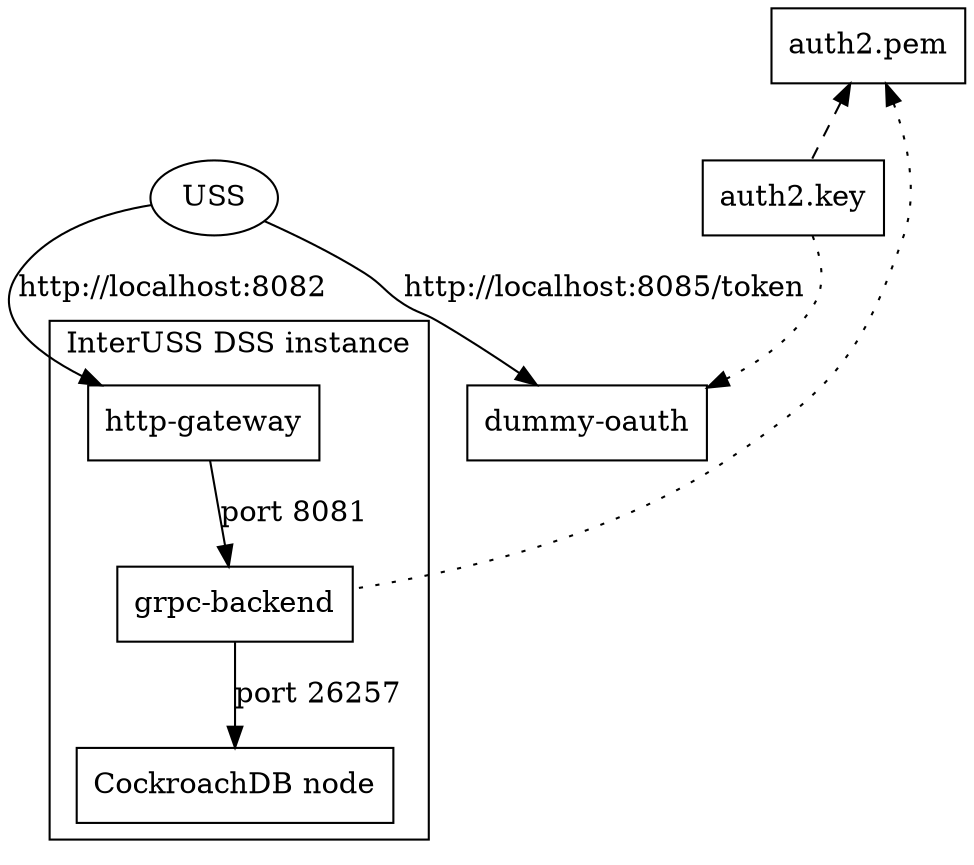// To render:
//   dot -Tpng -ogenerated/run_locally_architecture.png run_locally_architecture.gv
digraph G {
  node [shape=box];
  USS [shape=oval];
  OAuth [label="dummy-oauth"];
  HTTPSGateway [label="http-gateway"];
  gRPCBackend [label="grpc-backend"];
  CRDB [label="CockroachDB node"];
  PrivateKey [label="auth2.key"];
  PublicKey [label="auth2.pem"];
  PrivateKey -> OAuth [style=dotted];
  PublicKey -> PrivateKey [style=dashed,dir=back];
  subgraph cluster_0 {
    label="InterUSS DSS instance";
    HTTPSGateway -> gRPCBackend [label="port 8081"];
    gRPCBackend -> CRDB [label="port 26257"];
  }
  USS -> HTTPSGateway [label="http://localhost:8082    "];
  USS -> OAuth [label="http://localhost:8085/token"];
  PublicKey -> gRPCBackend [dir=back,style=dotted];
}
